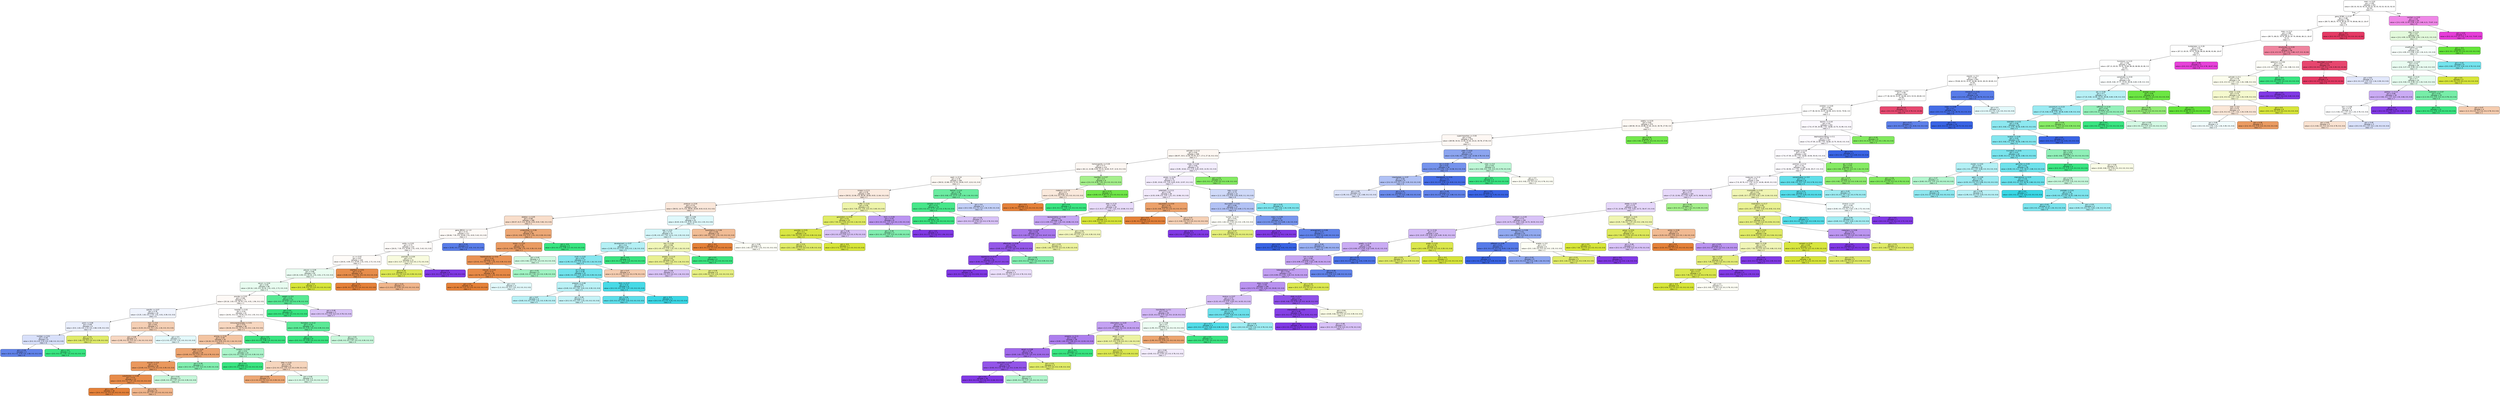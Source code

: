 digraph Tree {
node [shape=box, style="filled, rounded", color="black", fontname=helvetica] ;
edge [fontname=helvetica] ;
0 [label="mem <= 0.02\ngini = 0.89\nsamples = 831\nvalue = [92.33, 92.33, 92.33, 92.33, 92.33, 92.33, 92.33, 92.33\n92.33]\nclass = 4", fillcolor="#ffffff"] ;
1 [label="gene_SF3B1 <= 0.37\ngini = 0.88\nsamples = 781\nvalue = [89.73, 88.25, 79.74, 85.35, 87.79, 89.66, 86.13, 18.47\n92.33]\nclass = 9", fillcolor="#fffefe"] ;
0 -> 1 [labeldistance=2.5, labelangle=45, headlabel="True"] ;
2 [label="mass <= 0.11\ngini = 0.88\nsamples = 777\nvalue = [89.73, 88.25, 79.74, 85.35, 87.79, 89.66, 86.13, 18.47\n51.3]\nclass = 1", fillcolor="#ffffff"] ;
1 -> 2 ;
3 [label="multiphoton <= 0.26\ngini = 0.87\nsamples = 739\nvalue = [87.13, 83.35, 79.74, 79.99, 86.28, 86.98, 81.86, 18.47\n10.26]\nclass = 1", fillcolor="#ffffff"] ;
2 -> 3 ;
4 [label="functional <= 0.23\ngini = 0.86\nsamples = 736\nvalue = [87.13, 83.35, 79.74, 79.99, 86.28, 86.98, 81.08, 0.0\n10.26]\nclass = 1", fillcolor="#ffffff"] ;
3 -> 4 ;
5 [label="classify <= 0.3\ngini = 0.86\nsamples = 653\nvalue = [78.68, 82.53, 41.97, 64.96, 46.92, 80.29, 80.69, 0.0\n10.26]\nclass = 2", fillcolor="#fffffe"] ;
4 -> 5 ;
6 [label="mitelman <= 0.0\ngini = 0.85\nsamples = 629\nvalue = [77.38, 82.53, 41.97, 64.96, 43.9, 53.53, 80.69, 0.0\n10.26]\nclass = 2", fillcolor="#fffffe"] ;
5 -> 6 ;
7 [label="inhibitor <= 0.05\ngini = 0.85\nsamples = 626\nvalue = [77.38, 82.53, 41.97, 64.96, 43.9, 53.53, 79.92, 0.0\n0.0]\nclass = 2", fillcolor="#fffffe"] ;
6 -> 7 ;
8 [label="weekly <= 0.33\ngini = 0.83\nsamples = 373\nvalue = [69.58, 35.14, 20.98, 57.44, 24.22, 30.78, 27.93, 0.0\n0.0]\nclass = 1", fillcolor="#fdf8f3"] ;
7 -> 8 ;
9 [label="superimposition <= 0.04\ngini = 0.82\nsamples = 370\nvalue = [69.58, 34.32, 12.59, 57.44, 24.22, 30.78, 27.93, 0.0\n0.0]\nclass = 1", fillcolor="#fdf7f3"] ;
8 -> 9 ;
10 [label="activate <= 0.12\ngini = 0.81\nsamples = 348\nvalue = [66.97, 33.5, 12.59, 55.29, 22.7, 17.4, 27.16, 0.0, 0.0]\nclass = 1", fillcolor="#fdf7f2"] ;
9 -> 10 ;
11 [label="homozygosity <= 0.26\ngini = 0.77\nsamples = 274\nvalue = [61.12, 22.88, 8.39, 53.15, 16.65, 9.37, 12.8, 0.0, 0.0]\nclass = 1", fillcolor="#fdf7f3"] ;
10 -> 11 ;
12 [label="wash <= 0.14\ngini = 0.76\nsamples = 265\nvalue = [58.52, 22.88, 0.0, 51.53, 16.65, 9.37, 12.8, 0.0, 0.0]\nclass = 1", fillcolor="#fdf8f3"] ;
11 -> 12 ;
13 [label="kinase <= 0.11\ngini = 0.76\nsamples = 239\nvalue = [58.52, 22.06, 0.0, 40.26, 16.65, 8.03, 11.64, 0.0, 0.0]\nclass = 1", fillcolor="#fbebe0"] ;
12 -> 13 ;
14 [label="produce <= 0.04\ngini = 0.74\nsamples = 218\nvalue = [58.52, 14.71, 0.0, 38.65, 16.65, 8.03, 8.15, 0.0, 0.0]\nclass = 1", fillcolor="#fae7da"] ;
13 -> 14 ;
15 [label="deletion <= 0.05\ngini = 0.68\nsamples = 166\nvalue = [50.07, 8.17, 0.0, 30.06, 3.03, 8.03, 5.82, 0.0, 0.0]\nclass = 1", fillcolor="#f8ddca"] ;
14 -> 15 ;
16 [label="gene_BRCA1 <= 1.0\ngini = 0.73\nsamples = 117\nvalue = [26.66, 7.35, 0.0, 24.69, 1.51, 8.03, 5.43, 0.0, 0.0]\nclass = 1", fillcolor="#fefaf7"] ;
15 -> 16 ;
17 [label="entity <= 0.02\ngini = 0.71\nsamples = 113\nvalue = [26.01, 7.35, 0.0, 24.69, 1.51, 4.01, 5.43, 0.0, 0.0]\nclass = 1", fillcolor="#fefbf9"] ;
16 -> 17 ;
18 [label="uv <= 0.07\ngini = 0.67\nsamples = 102\nvalue = [26.01, 4.09, 0.0, 24.69, 1.51, 4.01, 2.72, 0.0, 0.0]\nclass = 1", fillcolor="#fefbf8"] ;
17 -> 18 ;
19 [label="pleural <= 0.08\ngini = 0.68\nsamples = 92\nvalue = [20.16, 4.09, 0.0, 24.16, 1.51, 4.01, 2.72, 0.0, 0.0]\nclass = 4", fillcolor="#e9fcf1"] ;
18 -> 19 ;
20 [label="serum <= 0.04\ngini = 0.65\nsamples = 89\nvalue = [20.16, 1.63, 0.0, 24.16, 1.51, 4.01, 2.72, 0.0, 0.0]\nclass = 4", fillcolor="#e8fcf0"] ;
19 -> 20 ;
21 [label="provide <= 0.03\ngini = 0.66\nsamples = 77\nvalue = [20.16, 1.63, 0.0, 18.79, 1.51, 4.01, 1.94, 0.0, 0.0]\nclass = 1", fillcolor="#fef9f6"] ;
20 -> 21 ;
22 [label="specific <= 0.07\ngini = 0.78\nsamples = 16\nvalue = [3.25, 1.63, 0.0, 2.15, 1.51, 4.01, 0.39, 0.0, 0.0]\nclass = 6", fillcolor="#eff3fd"] ;
21 -> 22 ;
23 [label="point <= 0.08\ngini = 0.69\nsamples = 9\nvalue = [0.0, 1.63, 0.0, 2.15, 0.0, 2.68, 0.39, 0.0, 0.0]\nclass = 6", fillcolor="#e9eefc"] ;
22 -> 23 ;
24 [label="number <= 0.01\ngini = 0.49\nsamples = 6\nvalue = [0.0, 0.0, 0.0, 2.15, 0.0, 2.68, 0.0, 0.0, 0.0]\nclass = 6", fillcolor="#d8e0fa"] ;
23 -> 24 ;
25 [label="gini = 0.28\nsamples = 3\nvalue = [0.0, 0.0, 0.0, 0.54, 0.0, 2.68, 0.0, 0.0, 0.0]\nclass = 6", fillcolor="#6183ea"] ;
24 -> 25 ;
26 [label="gini = -0.0\nsamples = 3\nvalue = [0.0, 0.0, 0.0, 1.61, 0.0, 0.0, 0.0, 0.0, 0.0]\nclass = 4", fillcolor="#39e581"] ;
24 -> 26 ;
27 [label="gini = 0.31\nsamples = 3\nvalue = [0.0, 1.63, 0.0, 0.0, 0.0, 0.0, 0.39, 0.0, 0.0]\nclass = 2", fillcolor="#e0eb68"] ;
23 -> 27 ;
28 [label="hour <= 0.0\ngini = 0.61\nsamples = 7\nvalue = [3.25, 0.0, 0.0, 0.0, 1.51, 1.34, 0.0, 0.0, 0.0]\nclass = 1", fillcolor="#f5cfb4"] ;
22 -> 28 ;
29 [label="gini = 0.48\nsamples = 4\nvalue = [1.95, 0.0, 0.0, 0.0, 0.0, 1.34, 0.0, 0.0, 0.0]\nclass = 1", fillcolor="#f7d7c1"] ;
28 -> 29 ;
30 [label="gini = 0.5\nsamples = 3\nvalue = [1.3, 0.0, 0.0, 0.0, 1.51, 0.0, 0.0, 0.0, 0.0]\nclass = 5", fillcolor="#e3f9fb"] ;
28 -> 30 ;
31 [label="hospital <= 0.02\ngini = 0.54\nsamples = 61\nvalue = [16.91, 0.0, 0.0, 16.64, 0.0, 0.0, 1.55, 0.0, 0.0]\nclass = 1", fillcolor="#fffdfc"] ;
21 -> 31 ;
32 [label="immunoprecipitate <= 0.01\ngini = 0.52\nsamples = 48\nvalue = [16.26, 0.0, 0.0, 10.74, 0.0, 0.0, 1.16, 0.0, 0.0]\nclass = 1", fillcolor="#f7d7c0"] ;
31 -> 32 ;
33 [label="among <= 0.03\ngini = 0.49\nsamples = 43\nvalue = [16.26, 0.0, 0.0, 8.05, 0.0, 0.0, 1.16, 0.0, 0.0]\nclass = 1", fillcolor="#f3c4a2"] ;
32 -> 33 ;
34 [label="pellet <= 0.05\ngini = 0.37\nsamples = 29\nvalue = [13.65, 0.0, 0.0, 3.22, 0.0, 0.0, 0.78, 0.0, 0.0]\nclass = 1", fillcolor="#eca470"] ;
33 -> 34 ;
35 [label="muscle <= 0.0\ngini = 0.27\nsamples = 26\nvalue = [13.65, 0.0, 0.0, 2.15, 0.0, 0.0, 0.39, 0.0, 0.0]\nclass = 1", fillcolor="#ea985d"] ;
34 -> 35 ;
36 [label="substitution <= 0.08\ngini = 0.14\nsamples = 22\nvalue = [13.0, 0.0, 0.0, 1.07, 0.0, 0.0, 0.0, 0.0, 0.0]\nclass = 1", fillcolor="#e78b49"] ;
35 -> 36 ;
37 [label="gini = -0.0\nsamples = 16\nvalue = [10.4, 0.0, 0.0, 0.0, 0.0, 0.0, 0.0, 0.0, 0.0]\nclass = 1", fillcolor="#e58139"] ;
36 -> 37 ;
38 [label="gini = 0.41\nsamples = 6\nvalue = [2.6, 0.0, 0.0, 1.07, 0.0, 0.0, 0.0, 0.0, 0.0]\nclass = 1", fillcolor="#f0b58b"] ;
36 -> 38 ;
39 [label="gini = 0.61\nsamples = 4\nvalue = [0.65, 0.0, 0.0, 1.07, 0.0, 0.0, 0.39, 0.0, 0.0]\nclass = 4", fillcolor="#c6f7da"] ;
35 -> 39 ;
40 [label="gini = 0.39\nsamples = 3\nvalue = [0.0, 0.0, 0.0, 1.07, 0.0, 0.0, 0.39, 0.0, 0.0]\nclass = 4", fillcolor="#81eeaf"] ;
34 -> 40 ;
41 [label="contains <= 0.04\ngini = 0.51\nsamples = 14\nvalue = [2.6, 0.0, 0.0, 4.83, 0.0, 0.0, 0.39, 0.0, 0.0]\nclass = 4", fillcolor="#aaf4c9"] ;
33 -> 41 ;
42 [label="gini = 0.0\nsamples = 6\nvalue = [0.0, 0.0, 0.0, 3.22, 0.0, 0.0, 0.0, 0.0, 0.0]\nclass = 4", fillcolor="#39e581"] ;
41 -> 42 ;
43 [label="little <= 0.02\ngini = 0.55\nsamples = 8\nvalue = [2.6, 0.0, 0.0, 1.61, 0.0, 0.0, 0.39, 0.0, 0.0]\nclass = 1", fillcolor="#f6d5bd"] ;
41 -> 43 ;
44 [label="gini = 0.35\nsamples = 3\nvalue = [1.3, 0.0, 0.0, 0.0, 0.0, 0.0, 0.39, 0.0, 0.0]\nclass = 1", fillcolor="#eda774"] ;
43 -> 44 ;
45 [label="gini = 0.49\nsamples = 5\nvalue = [1.3, 0.0, 0.0, 1.61, 0.0, 0.0, 0.0, 0.0, 0.0]\nclass = 4", fillcolor="#d9fae7"] ;
43 -> 45 ;
46 [label="gini = -0.0\nsamples = 5\nvalue = [0.0, 0.0, 0.0, 2.68, 0.0, 0.0, 0.0, 0.0, 0.0]\nclass = 4", fillcolor="#39e581"] ;
32 -> 46 ;
47 [label="formation <= 0.12\ngini = 0.26\nsamples = 13\nvalue = [0.65, 0.0, 0.0, 5.91, 0.0, 0.0, 0.39, 0.0, 0.0]\nclass = 4", fillcolor="#5ae996"] ;
31 -> 47 ;
48 [label="gini = 0.0\nsamples = 9\nvalue = [0.0, 0.0, 0.0, 4.83, 0.0, 0.0, 0.0, 0.0, 0.0]\nclass = 4", fillcolor="#39e581"] ;
47 -> 48 ;
49 [label="gini = 0.61\nsamples = 4\nvalue = [0.65, 0.0, 0.0, 1.07, 0.0, 0.0, 0.39, 0.0, 0.0]\nclass = 4", fillcolor="#c6f7da"] ;
47 -> 49 ;
50 [label="weight <= 0.0\ngini = 0.22\nsamples = 12\nvalue = [0.0, 0.0, 0.0, 5.37, 0.0, 0.0, 0.78, 0.0, 0.0]\nclass = 4", fillcolor="#56e993"] ;
20 -> 50 ;
51 [label="gini = 0.0\nsamples = 9\nvalue = [0.0, 0.0, 0.0, 4.83, 0.0, 0.0, 0.0, 0.0, 0.0]\nclass = 4", fillcolor="#39e581"] ;
50 -> 51 ;
52 [label="gini = 0.48\nsamples = 3\nvalue = [0.0, 0.0, 0.0, 0.54, 0.0, 0.0, 0.78, 0.0, 0.0]\nclass = 7", fillcolor="#d8c2f7"] ;
50 -> 52 ;
53 [label="gini = 0.0\nsamples = 3\nvalue = [0.0, 2.45, 0.0, 0.0, 0.0, 0.0, 0.0, 0.0, 0.0]\nclass = 2", fillcolor="#d7e539"] ;
19 -> 53 ;
54 [label="interface <= 0.01\ngini = 0.15\nsamples = 10\nvalue = [5.85, 0.0, 0.0, 0.54, 0.0, 0.0, 0.0, 0.0, 0.0]\nclass = 1", fillcolor="#e78d4b"] ;
18 -> 54 ;
55 [label="gini = 0.0\nsamples = 7\nvalue = [4.55, 0.0, 0.0, 0.0, 0.0, 0.0, 0.0, 0.0, 0.0]\nclass = 1", fillcolor="#e58139"] ;
54 -> 55 ;
56 [label="gini = 0.41\nsamples = 3\nvalue = [1.3, 0.0, 0.0, 0.54, 0.0, 0.0, 0.0, 0.0, 0.0]\nclass = 1", fillcolor="#f0b58b"] ;
54 -> 56 ;
57 [label="promote <= 0.04\ngini = 0.5\nsamples = 11\nvalue = [0.0, 3.27, 0.0, 0.0, 0.0, 0.0, 2.72, 0.0, 0.0]\nclass = 2", fillcolor="#f8fbde"] ;
17 -> 57 ;
58 [label="gini = 0.19\nsamples = 5\nvalue = [0.0, 3.27, 0.0, 0.0, 0.0, 0.0, 0.39, 0.0, 0.0]\nclass = 2", fillcolor="#dce851"] ;
57 -> 58 ;
59 [label="gini = 0.0\nsamples = 6\nvalue = [0.0, 0.0, 0.0, 0.0, 0.0, 0.0, 2.33, 0.0, 0.0]\nclass = 7", fillcolor="#8139e5"] ;
57 -> 59 ;
60 [label="gini = 0.24\nsamples = 4\nvalue = [0.65, 0.0, 0.0, 0.0, 0.0, 4.01, 0.0, 0.0, 0.0]\nclass = 6", fillcolor="#597de9"] ;
16 -> 60 ;
61 [label="unidentified <= 0.06\ngini = 0.42\nsamples = 49\nvalue = [23.41, 0.82, 0.0, 5.37, 1.51, 0.0, 0.39, 0.0, 0.0]\nclass = 1", fillcolor="#eda876"] ;
15 -> 61 ;
62 [label="brown <= 0.03\ngini = 0.33\nsamples = 44\nvalue = [23.41, 0.82, 0.0, 2.68, 1.51, 0.0, 0.39, 0.0, 0.0]\nclass = 1", fillcolor="#ea9b62"] ;
61 -> 62 ;
63 [label="hepatocellular <= 0.01\ngini = 0.24\nsamples = 41\nvalue = [23.41, 0.0, 0.0, 1.61, 1.51, 0.0, 0.39, 0.0, 0.0]\nclass = 1", fillcolor="#e99254"] ;
62 -> 63 ;
64 [label="induces <= 0.22\ngini = 0.12\nsamples = 36\nvalue = [22.76, 0.0, 0.0, 0.0, 1.51, 0.0, 0.0, 0.0, 0.0]\nclass = 1", fillcolor="#e78946"] ;
63 -> 64 ;
65 [label="gini = 0.0\nsamples = 33\nvalue = [21.46, 0.0, 0.0, 0.0, 0.0, 0.0, 0.0, 0.0, 0.0]\nclass = 1", fillcolor="#e58139"] ;
64 -> 65 ;
66 [label="gini = 0.5\nsamples = 3\nvalue = [1.3, 0.0, 0.0, 0.0, 1.51, 0.0, 0.0, 0.0, 0.0]\nclass = 5", fillcolor="#e3f9fb"] ;
64 -> 66 ;
67 [label="gini = 0.55\nsamples = 5\nvalue = [0.65, 0.0, 0.0, 1.61, 0.0, 0.0, 0.39, 0.0, 0.0]\nclass = 4", fillcolor="#a0f3c2"] ;
63 -> 67 ;
68 [label="gini = 0.49\nsamples = 3\nvalue = [0.0, 0.82, 0.0, 1.07, 0.0, 0.0, 0.0, 0.0, 0.0]\nclass = 4", fillcolor="#d0f9e1"] ;
62 -> 68 ;
69 [label="gini = -0.0\nsamples = 5\nvalue = [0.0, 0.0, 0.0, 2.68, 0.0, 0.0, 0.0, 0.0, 0.0]\nclass = 4", fillcolor="#39e581"] ;
61 -> 69 ;
70 [label="yield <= 0.06\ngini = 0.76\nsamples = 52\nvalue = [8.45, 6.54, 0.0, 8.59, 13.62, 0.0, 2.33, 0.0, 0.0]\nclass = 5", fillcolor="#dff8fb"] ;
14 -> 70 ;
71 [label="real <= 0.01\ngini = 0.72\nsamples = 37\nvalue = [1.95, 4.9, 0.0, 7.52, 12.11, 0.0, 2.33, 0.0, 0.0]\nclass = 5", fillcolor="#d4f6f9"] ;
70 -> 71 ;
72 [label="development <= 0.07\ngini = 0.6\nsamples = 23\nvalue = [1.95, 0.0, 0.0, 5.37, 10.6, 0.0, 1.16, 0.0, 0.0]\nclass = 5", fillcolor="#b4f0f5"] ;
71 -> 72 ;
73 [label="multi <= 0.02\ngini = 0.51\nsamples = 17\nvalue = [1.95, 0.0, 0.0, 2.15, 10.6, 0.0, 1.16, 0.0, 0.0]\nclass = 5", fillcolor="#85e6ef"] ;
72 -> 73 ;
74 [label="sd <= 0.04\ngini = 0.38\nsamples = 13\nvalue = [0.65, 0.0, 0.0, 2.15, 10.6, 0.0, 0.39, 0.0, 0.0]\nclass = 5", fillcolor="#6fe2ec"] ;
73 -> 74 ;
75 [label="propose <= 0.08\ngini = 0.62\nsamples = 7\nvalue = [0.65, 0.0, 0.0, 1.61, 3.03, 0.0, 0.39, 0.0, 0.0]\nclass = 5", fillcolor="#baf1f6"] ;
74 -> 75 ;
76 [label="gini = 0.67\nsamples = 4\nvalue = [0.65, 0.0, 0.0, 0.54, 1.51, 0.0, 0.39, 0.0, 0.0]\nclass = 5", fillcolor="#b9f1f6"] ;
75 -> 76 ;
77 [label="gini = 0.49\nsamples = 3\nvalue = [0.0, 0.0, 0.0, 1.07, 1.51, 0.0, 0.0, 0.0, 0.0]\nclass = 5", fillcolor="#c5f3f7"] ;
75 -> 77 ;
78 [label="form <= 0.17\ngini = 0.12\nsamples = 6\nvalue = [0.0, 0.0, 0.0, 0.54, 7.57, 0.0, 0.0, 0.0, 0.0]\nclass = 5", fillcolor="#47dae7"] ;
74 -> 78 ;
79 [label="gini = 0.26\nsamples = 3\nvalue = [0.0, 0.0, 0.0, 0.54, 3.03, 0.0, 0.0, 0.0, 0.0]\nclass = 5", fillcolor="#5cdeea"] ;
78 -> 79 ;
80 [label="gini = -0.0\nsamples = 3\nvalue = [0.0, 0.0, 0.0, 0.0, 4.54, 0.0, 0.0, 0.0, 0.0]\nclass = 5", fillcolor="#39d7e5"] ;
78 -> 80 ;
81 [label="gini = 0.47\nsamples = 4\nvalue = [1.3, 0.0, 0.0, 0.0, 0.0, 0.0, 0.78, 0.0, 0.0]\nclass = 1", fillcolor="#f5ccaf"] ;
73 -> 81 ;
82 [label="gini = -0.0\nsamples = 6\nvalue = [0.0, 0.0, 0.0, 3.22, 0.0, 0.0, 0.0, 0.0, 0.0]\nclass = 4", fillcolor="#39e581"] ;
72 -> 82 ;
83 [label="loss <= 0.06\ngini = 0.66\nsamples = 14\nvalue = [0.0, 4.9, 0.0, 2.15, 1.51, 0.0, 1.16, 0.0, 0.0]\nclass = 2", fillcolor="#f0f6b7"] ;
71 -> 83 ;
84 [label="employ <= 0.15\ngini = 0.52\nsamples = 10\nvalue = [0.0, 4.9, 0.0, 0.0, 1.51, 0.0, 1.16, 0.0, 0.0]\nclass = 2", fillcolor="#e9f090"] ;
83 -> 84 ;
85 [label="gini = 0.48\nsamples = 4\nvalue = [0.0, 0.82, 0.0, 0.0, 0.0, 0.0, 1.16, 0.0, 0.0]\nclass = 7", fillcolor="#d9c4f7"] ;
84 -> 85 ;
86 [label="gini = 0.39\nsamples = 6\nvalue = [0.0, 4.09, 0.0, 0.0, 1.51, 0.0, 0.0, 0.0, 0.0]\nclass = 2", fillcolor="#e6ef82"] ;
84 -> 86 ;
87 [label="gini = 0.0\nsamples = 4\nvalue = [0.0, 0.0, 0.0, 2.15, 0.0, 0.0, 0.0, 0.0, 0.0]\nclass = 4", fillcolor="#39e581"] ;
83 -> 87 ;
88 [label="quantitative <= 0.06\ngini = 0.58\nsamples = 15\nvalue = [6.5, 1.63, 0.0, 1.07, 1.51, 0.0, 0.0, 0.0, 0.0]\nclass = 1", fillcolor="#f1bc95"] ;
70 -> 88 ;
89 [label="gini = -0.0\nsamples = 10\nvalue = [6.5, 0.0, 0.0, 0.0, 0.0, 0.0, 0.0, 0.0, 0.0]\nclass = 1", fillcolor="#e58139"] ;
88 -> 89 ;
90 [label="gini = 0.66\nsamples = 5\nvalue = [0.0, 1.63, 0.0, 1.07, 1.51, 0.0, 0.0, 0.0, 0.0]\nclass = 2", fillcolor="#fdfef6"] ;
88 -> 90 ;
91 [label="buffer <= 0.01\ngini = 0.56\nsamples = 21\nvalue = [0.0, 7.35, 0.0, 1.61, 0.0, 0.0, 3.49, 0.0, 0.0]\nclass = 2", fillcolor="#eef4aa"] ;
13 -> 91 ;
92 [label="generation <= 0.02\ngini = 0.32\nsamples = 13\nvalue = [0.0, 7.35, 0.0, 0.54, 0.0, 0.0, 1.16, 0.0, 0.0]\nclass = 2", fillcolor="#e0eb64"] ;
91 -> 92 ;
93 [label="possible <= 0.01\ngini = 0.1\nsamples = 10\nvalue = [0.0, 7.35, 0.0, 0.0, 0.0, 0.0, 0.39, 0.0, 0.0]\nclass = 2", fillcolor="#d9e643"] ;
92 -> 93 ;
94 [label="gini = 0.31\nsamples = 3\nvalue = [0.0, 1.63, 0.0, 0.0, 0.0, 0.0, 0.39, 0.0, 0.0]\nclass = 2", fillcolor="#e0eb68"] ;
93 -> 94 ;
95 [label="gini = -0.0\nsamples = 7\nvalue = [0.0, 5.72, 0.0, 0.0, 0.0, 0.0, 0.0, 0.0, 0.0]\nclass = 2", fillcolor="#d7e539"] ;
93 -> 95 ;
96 [label="gini = 0.48\nsamples = 3\nvalue = [0.0, 0.0, 0.0, 0.54, 0.0, 0.0, 0.78, 0.0, 0.0]\nclass = 7", fillcolor="#d8c2f7"] ;
92 -> 96 ;
97 [label="form <= 0.05\ngini = 0.43\nsamples = 8\nvalue = [0.0, 0.0, 0.0, 1.07, 0.0, 0.0, 2.33, 0.0, 0.0]\nclass = 7", fillcolor="#bb94f1"] ;
91 -> 97 ;
98 [label="gini = 0.39\nsamples = 3\nvalue = [0.0, 0.0, 0.0, 1.07, 0.0, 0.0, 0.39, 0.0, 0.0]\nclass = 4", fillcolor="#81eeaf"] ;
97 -> 98 ;
99 [label="gini = -0.0\nsamples = 5\nvalue = [0.0, 0.0, 0.0, 0.0, 0.0, 0.0, 1.94, 0.0, 0.0]\nclass = 7", fillcolor="#8139e5"] ;
97 -> 99 ;
100 [label="fashion <= 0.0\ngini = 0.39\nsamples = 26\nvalue = [0.0, 0.82, 0.0, 11.27, 0.0, 1.34, 1.16, 0.0, 0.0]\nclass = 4", fillcolor="#6beca1"] ;
12 -> 100 ;
101 [label="complex <= 0.1\ngini = 0.12\nsamples = 23\nvalue = [0.0, 0.0, 0.0, 11.27, 0.0, 0.0, 0.78, 0.0, 0.0]\nclass = 4", fillcolor="#47e78a"] ;
100 -> 101 ;
102 [label="gini = 0.0\nsamples = 20\nvalue = [0.0, 0.0, 0.0, 10.74, 0.0, 0.0, 0.0, 0.0, 0.0]\nclass = 4", fillcolor="#39e581"] ;
101 -> 102 ;
103 [label="gini = 0.48\nsamples = 3\nvalue = [0.0, 0.0, 0.0, 0.54, 0.0, 0.0, 0.78, 0.0, 0.0]\nclass = 7", fillcolor="#d8c2f7"] ;
101 -> 103 ;
104 [label="gini = 0.6\nsamples = 3\nvalue = [0.0, 0.82, 0.0, 0.0, 0.0, 1.34, 0.39, 0.0, 0.0]\nclass = 6", fillcolor="#c3d0f7"] ;
100 -> 104 ;
105 [label="manifest <= 0.07\ngini = 0.5\nsamples = 9\nvalue = [2.6, 0.0, 8.39, 1.61, 0.0, 0.0, 0.0, 0.0, 0.0]\nclass = 3", fillcolor="#a5f08c"] ;
11 -> 105 ;
106 [label="maternal <= 0.19\ngini = 0.5\nsamples = 6\nvalue = [1.95, 0.0, 0.0, 1.61, 0.0, 0.0, 0.0, 0.0, 0.0]\nclass = 1", fillcolor="#fae9dc"] ;
105 -> 106 ;
107 [label="gini = 0.0\nsamples = 3\nvalue = [1.95, 0.0, 0.0, 0.0, 0.0, 0.0, 0.0, 0.0, 0.0]\nclass = 1", fillcolor="#e58139"] ;
106 -> 107 ;
108 [label="gini = 0.0\nsamples = 3\nvalue = [0.0, 0.0, 0.0, 1.61, 0.0, 0.0, 0.0, 0.0, 0.0]\nclass = 4", fillcolor="#39e581"] ;
106 -> 108 ;
109 [label="gini = 0.13\nsamples = 3\nvalue = [0.65, 0.0, 8.39, 0.0, 0.0, 0.0, 0.0, 0.0, 0.0]\nclass = 3", fillcolor="#70e748"] ;
105 -> 109 ;
110 [label="nicely <= 0.46\ngini = 0.82\nsamples = 74\nvalue = [5.85, 10.62, 4.2, 2.15, 6.05, 8.03, 14.35, 0.0, 0.0]\nclass = 7", fillcolor="#f3edfd"] ;
10 -> 110 ;
111 [label="empty <= 0.04\ngini = 0.79\nsamples = 71\nvalue = [5.85, 10.62, 0.0, 1.61, 6.05, 8.03, 13.97, 0.0, 0.0]\nclass = 7", fillcolor="#f3ecfd"] ;
110 -> 111 ;
112 [label="potentially <= 0.11\ngini = 0.69\nsamples = 49\nvalue = [4.55, 8.99, 0.0, 1.07, 1.51, 0.0, 10.86, 0.0, 0.0]\nclass = 7", fillcolor="#f2eafc"] ;
111 -> 112 ;
113 [label="data <= 0.23\ngini = 0.64\nsamples = 43\nvalue = [1.3, 8.17, 0.0, 1.07, 1.51, 0.0, 10.86, 0.0, 0.0]\nclass = 7", fillcolor="#e8dbfa"] ;
112 -> 113 ;
114 [label="representation <= 0.09\ngini = 0.61\nsamples = 38\nvalue = [1.3, 4.09, 0.0, 1.07, 1.51, 0.0, 10.86, 0.0, 0.0]\nclass = 7", fillcolor="#c5a4f3"] ;
113 -> 114 ;
115 [label="miss <= 0.05\ngini = 0.45\nsamples = 33\nvalue = [1.3, 1.63, 0.0, 1.07, 0.0, 0.0, 10.47, 0.0, 0.0]\nclass = 7", fillcolor="#a877ed"] ;
114 -> 115 ;
116 [label="effectively <= 0.06\ngini = 0.26\nsamples = 29\nvalue = [0.65, 0.0, 0.0, 1.07, 0.0, 0.0, 10.09, 0.0, 0.0]\nclass = 7", fillcolor="#9559e9"] ;
115 -> 116 ;
117 [label="aggressive <= 0.11\ngini = 0.12\nsamples = 26\nvalue = [0.65, 0.0, 0.0, 0.0, 0.0, 0.0, 9.7, 0.0, 0.0]\nclass = 7", fillcolor="#8946e7"] ;
116 -> 117 ;
118 [label="gini = 0.0\nsamples = 23\nvalue = [0.0, 0.0, 0.0, 0.0, 0.0, 0.0, 8.92, 0.0, 0.0]\nclass = 7", fillcolor="#8139e5"] ;
117 -> 118 ;
119 [label="gini = 0.5\nsamples = 3\nvalue = [0.65, 0.0, 0.0, 0.0, 0.0, 0.0, 0.78, 0.0, 0.0]\nclass = 7", fillcolor="#ebdffb"] ;
117 -> 119 ;
120 [label="gini = 0.39\nsamples = 3\nvalue = [0.0, 0.0, 0.0, 1.07, 0.0, 0.0, 0.39, 0.0, 0.0]\nclass = 4", fillcolor="#81eeaf"] ;
116 -> 120 ;
121 [label="gini = 0.55\nsamples = 4\nvalue = [0.65, 1.63, 0.0, 0.0, 0.0, 0.0, 0.39, 0.0, 0.0]\nclass = 2", fillcolor="#ecf29f"] ;
115 -> 121 ;
122 [label="gini = 0.55\nsamples = 5\nvalue = [0.0, 2.45, 0.0, 0.0, 1.51, 0.0, 0.39, 0.0, 0.0]\nclass = 2", fillcolor="#f2f6be"] ;
114 -> 122 ;
123 [label="gini = 0.0\nsamples = 5\nvalue = [0.0, 4.09, 0.0, 0.0, 0.0, 0.0, 0.0, 0.0, 0.0]\nclass = 2", fillcolor="#d7e539"] ;
113 -> 123 ;
124 [label="sequesters <= 0.54\ngini = 0.32\nsamples = 6\nvalue = [3.25, 0.82, 0.0, 0.0, 0.0, 0.0, 0.0, 0.0, 0.0]\nclass = 1", fillcolor="#eca16b"] ;
112 -> 124 ;
125 [label="gini = 0.0\nsamples = 3\nvalue = [1.95, 0.0, 0.0, 0.0, 0.0, 0.0, 0.0, 0.0, 0.0]\nclass = 1", fillcolor="#e58139"] ;
124 -> 125 ;
126 [label="gini = 0.47\nsamples = 3\nvalue = [1.3, 0.82, 0.0, 0.0, 0.0, 0.0, 0.0, 0.0, 0.0]\nclass = 1", fillcolor="#f5d0b5"] ;
124 -> 126 ;
127 [label="help <= 0.0\ngini = 0.73\nsamples = 22\nvalue = [1.3, 1.63, 0.0, 0.54, 4.54, 8.03, 3.1, 0.0, 0.0]\nclass = 6", fillcolor="#d0daf9"] ;
111 -> 127 ;
128 [label="equivalent <= 0.01\ngini = 0.66\nsamples = 17\nvalue = [1.3, 1.63, 0.0, 0.54, 0.0, 6.69, 2.72, 0.0, 0.0]\nclass = 6", fillcolor="#b2c2f5"] ;
127 -> 128 ;
129 [label="human <= 0.11\ngini = 0.61\nsamples = 7\nvalue = [0.0, 1.63, 0.0, 0.54, 0.0, 0.0, 1.55, 0.0, 0.0]\nclass = 2", fillcolor="#fdfef7"] ;
128 -> 129 ;
130 [label="gini = -0.0\nsamples = 4\nvalue = [0.0, 0.0, 0.0, 0.0, 0.0, 0.0, 1.55, 0.0, 0.0]\nclass = 7", fillcolor="#8139e5"] ;
129 -> 130 ;
131 [label="gini = 0.37\nsamples = 3\nvalue = [0.0, 1.63, 0.0, 0.54, 0.0, 0.0, 0.0, 0.0, 0.0]\nclass = 2", fillcolor="#e4ee7a"] ;
129 -> 131 ;
132 [label="many <= 0.05\ngini = 0.43\nsamples = 10\nvalue = [1.3, 0.0, 0.0, 0.0, 0.0, 6.69, 1.16, 0.0, 0.0]\nclass = 6", fillcolor="#7795ed"] ;
128 -> 132 ;
133 [label="gini = 0.0\nsamples = 3\nvalue = [0.0, 0.0, 0.0, 0.0, 0.0, 0.0, 1.16, 0.0, 0.0]\nclass = 7", fillcolor="#8139e5"] ;
132 -> 133 ;
134 [label="arrangement <= 0.06\ngini = 0.27\nsamples = 7\nvalue = [1.3, 0.0, 0.0, 0.0, 0.0, 6.69, 0.0, 0.0, 0.0]\nclass = 6", fillcolor="#5f82ea"] ;
132 -> 134 ;
135 [label="gini = 0.0\nsamples = 3\nvalue = [0.0, 0.0, 0.0, 0.0, 0.0, 4.01, 0.0, 0.0, 0.0]\nclass = 6", fillcolor="#3964e5"] ;
134 -> 135 ;
136 [label="gini = 0.44\nsamples = 4\nvalue = [1.3, 0.0, 0.0, 0.0, 0.0, 2.68, 0.0, 0.0, 0.0]\nclass = 6", fillcolor="#99aff2"] ;
134 -> 136 ;
137 [label="gini = 0.43\nsamples = 5\nvalue = [0.0, 0.0, 0.0, 0.0, 4.54, 1.34, 0.39, 0.0, 0.0]\nclass = 5", fillcolor="#7ee5ee"] ;
127 -> 137 ;
138 [label="gini = 0.31\nsamples = 3\nvalue = [0.0, 0.0, 4.2, 0.54, 0.0, 0.0, 0.39, 0.0, 0.0]\nclass = 3", fillcolor="#83ea61"] ;
110 -> 138 ;
139 [label="yield <= 0.03\ngini = 0.57\nsamples = 22\nvalue = [2.6, 0.82, 0.0, 2.15, 1.51, 13.38, 0.78, 0.0, 0.0]\nclass = 6", fillcolor="#8ca5f0"] ;
9 -> 139 ;
140 [label="list <= 0.02\ngini = 0.42\nsamples = 16\nvalue = [2.6, 0.0, 0.0, 0.54, 1.51, 13.38, 0.0, 0.0, 0.0]\nclass = 6", fillcolor="#7593ed"] ;
139 -> 140 ;
141 [label="interdigitate <= 0.97\ngini = 0.58\nsamples = 9\nvalue = [2.6, 0.0, 0.0, 0.0, 1.51, 5.35, 0.0, 0.0, 0.0]\nclass = 6", fillcolor="#b0c1f5"] ;
140 -> 141 ;
142 [label="gini = 0.65\nsamples = 6\nvalue = [1.95, 0.0, 0.0, 0.0, 1.51, 2.68, 0.0, 0.0, 0.0]\nclass = 6", fillcolor="#dde4fa"] ;
141 -> 142 ;
143 [label="gini = 0.31\nsamples = 3\nvalue = [0.65, 0.0, 0.0, 0.0, 0.0, 2.68, 0.0, 0.0, 0.0]\nclass = 6", fillcolor="#698aeb"] ;
141 -> 143 ;
144 [label="therapeutic <= 0.01\ngini = 0.12\nsamples = 7\nvalue = [0.0, 0.0, 0.0, 0.54, 0.0, 8.03, 0.0, 0.0, 0.0]\nclass = 6", fillcolor="#466ee7"] ;
140 -> 144 ;
145 [label="gini = 0.28\nsamples = 3\nvalue = [0.0, 0.0, 0.0, 0.54, 0.0, 2.68, 0.0, 0.0, 0.0]\nclass = 6", fillcolor="#6183ea"] ;
144 -> 145 ;
146 [label="gini = -0.0\nsamples = 4\nvalue = [0.0, 0.0, 0.0, 0.0, 0.0, 5.35, 0.0, 0.0, 0.0]\nclass = 6", fillcolor="#3964e5"] ;
144 -> 146 ;
147 [label="color <= 0.0\ngini = 0.62\nsamples = 6\nvalue = [0.0, 0.82, 0.0, 1.61, 0.0, 0.0, 0.78, 0.0, 0.0]\nclass = 4", fillcolor="#bdf6d5"] ;
139 -> 147 ;
148 [label="gini = 0.0\nsamples = 3\nvalue = [0.0, 0.0, 0.0, 1.61, 0.0, 0.0, 0.0, 0.0, 0.0]\nclass = 4", fillcolor="#39e581"] ;
147 -> 148 ;
149 [label="gini = 0.5\nsamples = 3\nvalue = [0.0, 0.82, 0.0, 0.0, 0.0, 0.0, 0.78, 0.0, 0.0]\nclass = 2", fillcolor="#fdfef5"] ;
147 -> 149 ;
150 [label="gini = 0.16\nsamples = 3\nvalue = [0.0, 0.82, 8.39, 0.0, 0.0, 0.0, 0.0, 0.0, 0.0]\nclass = 3", fillcolor="#73e84c"] ;
8 -> 150 ;
151 [label="taconic <= 0.43\ngini = 0.8\nsamples = 253\nvalue = [7.8, 47.39, 20.98, 7.52, 19.68, 22.75, 51.99, 0.0, 0.0]\nclass = 7", fillcolor="#fbf8fe"] ;
7 -> 151 ;
152 [label="dephosphorylating <= 0.1\ngini = 0.79\nsamples = 247\nvalue = [7.8, 47.39, 12.59, 7.52, 19.68, 22.75, 50.43, 0.0, 0.0]\nclass = 7", fillcolor="#fcfafe"] ;
151 -> 152 ;
153 [label="enlarge <= 0.18\ngini = 0.78\nsamples = 242\nvalue = [7.8, 47.39, 12.59, 7.52, 19.68, 16.06, 50.43, 0.0, 0.0]\nclass = 7", fillcolor="#fcfafe"] ;
152 -> 153 ;
154 [label="promise <= 0.14\ngini = 0.76\nsamples = 236\nvalue = [7.8, 46.58, 4.2, 7.52, 19.68, 16.06, 49.27, 0.0, 0.0]\nclass = 7", fillcolor="#fcfafe"] ;
153 -> 154 ;
155 [label="molecular <= 0.12\ngini = 0.75\nsamples = 228\nvalue = [7.8, 45.76, 4.2, 7.52, 12.11, 16.06, 48.49, 0.0, 0.0]\nclass = 7", fillcolor="#fbf9fe"] ;
154 -> 155 ;
156 [label="pfa <= 0.07\ngini = 0.77\nsamples = 163\nvalue = [7.15, 22.06, 4.2, 7.52, 6.05, 14.72, 36.86, 0.0, 0.0]\nclass = 7", fillcolor="#e7d9fa"] ;
155 -> 156 ;
157 [label="delete <= 0.03\ngini = 0.75\nsamples = 160\nvalue = [7.15, 22.06, 0.0, 7.52, 4.54, 14.72, 36.47, 0.0, 0.0]\nclass = 7", fillcolor="#e5d6fa"] ;
156 -> 157 ;
158 [label="feedback <= 0.05\ngini = 0.73\nsamples = 139\nvalue = [3.9, 14.71, 0.0, 6.44, 4.54, 14.72, 34.53, 0.0, 0.0]\nclass = 7", fillcolor="#d8c2f7"] ;
157 -> 158 ;
159 [label="slc <= 0.16\ngini = 0.7\nsamples = 124\nvalue = [3.9, 13.07, 0.0, 6.44, 4.54, 6.69, 31.81, 0.0, 0.0]\nclass = 7", fillcolor="#d3baf6"] ;
158 -> 159 ;
160 [label="greatly <= 0.35\ngini = 0.69\nsamples = 118\nvalue = [3.9, 8.99, 0.0, 6.44, 4.54, 6.69, 31.42, 0.0, 0.0]\nclass = 7", fillcolor="#caabf4"] ;
159 -> 160 ;
161 [label="crm <= 0.01\ngini = 0.66\nsamples = 114\nvalue = [3.9, 8.99, 0.0, 6.44, 4.54, 2.68, 31.04, 0.0, 0.0]\nclass = 7", fillcolor="#c6a5f3"] ;
160 -> 161 ;
162 [label="heterogeneous <= 0.1\ngini = 0.62\nsamples = 111\nvalue = [3.9, 8.99, 0.0, 5.91, 4.54, 0.0, 31.04, 0.0, 0.0]\nclass = 7", fillcolor="#c29ff2"] ;
161 -> 162 ;
163 [label="dose <= 0.01\ngini = 0.59\nsamples = 106\nvalue = [3.9, 5.72, 0.0, 5.91, 4.54, 0.0, 30.65, 0.0, 0.0]\nclass = 7", fillcolor="#b992f1"] ;
162 -> 163 ;
164 [label="receive <= 0.07\ngini = 0.72\nsamples = 61\nvalue = [3.25, 4.9, 0.0, 5.37, 4.54, 0.0, 14.35, 0.0, 0.0]\nclass = 7", fillcolor="#d5bdf6"] ;
163 -> 164 ;
165 [label="transfected <= 0.1\ngini = 0.67\nsamples = 55\nvalue = [3.25, 4.9, 0.0, 5.37, 0.0, 0.0, 13.19, 0.0, 0.0]\nclass = 7", fillcolor="#d1b6f5"] ;
164 -> 165 ;
166 [label="information <= 0.03\ngini = 0.59\nsamples = 48\nvalue = [1.3, 4.9, 0.0, 3.22, 0.0, 0.0, 13.19, 0.0, 0.0]\nclass = 7", fillcolor="#c4a2f3"] ;
165 -> 166 ;
167 [label="properly <= 0.11\ngini = 0.46\nsamples = 39\nvalue = [0.65, 1.63, 0.0, 2.68, 0.0, 0.0, 12.03, 0.0, 0.0]\nclass = 7", fillcolor="#ad7eee"] ;
166 -> 167 ;
168 [label="equal <= 0.08\ngini = 0.37\nsamples = 36\nvalue = [0.65, 1.63, 0.0, 1.07, 0.0, 0.0, 12.03, 0.0, 0.0]\nclass = 7", fillcolor="#a069eb"] ;
167 -> 168 ;
169 [label="reversible <= 0.07\ngini = 0.23\nsamples = 33\nvalue = [0.65, 0.0, 0.0, 1.07, 0.0, 0.0, 11.64, 0.0, 0.0]\nclass = 7", fillcolor="#9355e9"] ;
168 -> 169 ;
170 [label="gini = 0.0\nsamples = 30\nvalue = [0.0, 0.0, 0.0, 0.0, 0.0, 0.0, 11.64, 0.0, 0.0]\nclass = 7", fillcolor="#8139e5"] ;
169 -> 170 ;
171 [label="gini = 0.47\nsamples = 3\nvalue = [0.65, 0.0, 0.0, 1.07, 0.0, 0.0, 0.0, 0.0, 0.0]\nclass = 4", fillcolor="#b1f5cd"] ;
169 -> 171 ;
172 [label="gini = 0.31\nsamples = 3\nvalue = [0.0, 1.63, 0.0, 0.0, 0.0, 0.0, 0.39, 0.0, 0.0]\nclass = 2", fillcolor="#e0eb68"] ;
168 -> 172 ;
173 [label="gini = -0.0\nsamples = 3\nvalue = [0.0, 0.0, 0.0, 1.61, 0.0, 0.0, 0.0, 0.0, 0.0]\nclass = 4", fillcolor="#39e581"] ;
167 -> 173 ;
174 [label="panel <= 0.01\ngini = 0.6\nsamples = 9\nvalue = [0.65, 3.27, 0.0, 0.54, 0.0, 0.0, 1.16, 0.0, 0.0]\nclass = 2", fillcolor="#ecf3a1"] ;
166 -> 174 ;
175 [label="gini = 0.19\nsamples = 5\nvalue = [0.0, 3.27, 0.0, 0.0, 0.0, 0.0, 0.39, 0.0, 0.0]\nclass = 2", fillcolor="#dce851"] ;
174 -> 175 ;
176 [label="gini = 0.66\nsamples = 4\nvalue = [0.65, 0.0, 0.0, 0.54, 0.0, 0.0, 0.78, 0.0, 0.0]\nclass = 7", fillcolor="#f3ecfd"] ;
174 -> 176 ;
177 [label="co <= 0.08\ngini = 0.5\nsamples = 7\nvalue = [1.95, 0.0, 0.0, 2.15, 0.0, 0.0, 0.0, 0.0, 0.0]\nclass = 4", fillcolor="#edfdf3"] ;
165 -> 177 ;
178 [label="gini = 0.34\nsamples = 4\nvalue = [1.95, 0.0, 0.0, 0.54, 0.0, 0.0, 0.0, 0.0, 0.0]\nclass = 1", fillcolor="#eca46f"] ;
177 -> 178 ;
179 [label="gini = 0.0\nsamples = 3\nvalue = [0.0, 0.0, 0.0, 1.61, 0.0, 0.0, 0.0, 0.0, 0.0]\nclass = 4", fillcolor="#39e581"] ;
177 -> 179 ;
180 [label="cobimetinib <= 0.43\ngini = 0.32\nsamples = 6\nvalue = [0.0, 0.0, 0.0, 0.0, 4.54, 0.0, 1.16, 0.0, 0.0]\nclass = 5", fillcolor="#6ce1ec"] ;
164 -> 180 ;
181 [label="gini = 0.2\nsamples = 3\nvalue = [0.0, 0.0, 0.0, 0.0, 3.03, 0.0, 0.39, 0.0, 0.0]\nclass = 5", fillcolor="#52dce8"] ;
180 -> 181 ;
182 [label="gini = 0.45\nsamples = 3\nvalue = [0.0, 0.0, 0.0, 0.0, 1.51, 0.0, 0.78, 0.0, 0.0]\nclass = 5", fillcolor="#9eecf2"] ;
180 -> 182 ;
183 [label="shah <= 0.11\ngini = 0.2\nsamples = 45\nvalue = [0.65, 0.82, 0.0, 0.54, 0.0, 0.0, 16.29, 0.0, 0.0]\nclass = 7", fillcolor="#8f50e8"] ;
163 -> 183 ;
184 [label="interpretation <= 0.03\ngini = 0.06\nsamples = 42\nvalue = [0.0, 0.0, 0.0, 0.54, 0.0, 0.0, 15.91, 0.0, 0.0]\nclass = 7", fillcolor="#8540e6"] ;
183 -> 184 ;
185 [label="gini = 0.0\nsamples = 39\nvalue = [0.0, 0.0, 0.0, 0.0, 0.0, 0.0, 15.13, 0.0, 0.0]\nclass = 7", fillcolor="#8139e5"] ;
184 -> 185 ;
186 [label="gini = 0.48\nsamples = 3\nvalue = [0.0, 0.0, 0.0, 0.54, 0.0, 0.0, 0.78, 0.0, 0.0]\nclass = 7", fillcolor="#d8c2f7"] ;
184 -> 186 ;
187 [label="gini = 0.64\nsamples = 3\nvalue = [0.65, 0.82, 0.0, 0.0, 0.0, 0.0, 0.39, 0.0, 0.0]\nclass = 2", fillcolor="#f9fbe4"] ;
183 -> 187 ;
188 [label="gini = 0.19\nsamples = 5\nvalue = [0.0, 3.27, 0.0, 0.0, 0.0, 0.0, 0.39, 0.0, 0.0]\nclass = 2", fillcolor="#dce851"] ;
162 -> 188 ;
189 [label="gini = 0.28\nsamples = 3\nvalue = [0.0, 0.0, 0.0, 0.54, 0.0, 2.68, 0.0, 0.0, 0.0]\nclass = 6", fillcolor="#6183ea"] ;
161 -> 189 ;
190 [label="gini = 0.16\nsamples = 4\nvalue = [0.0, 0.0, 0.0, 0.0, 0.0, 4.01, 0.39, 0.0, 0.0]\nclass = 6", fillcolor="#4c73e8"] ;
160 -> 190 ;
191 [label="grade <= 0.01\ngini = 0.16\nsamples = 6\nvalue = [0.0, 4.09, 0.0, 0.0, 0.0, 0.0, 0.39, 0.0, 0.0]\nclass = 2", fillcolor="#dbe74c"] ;
159 -> 191 ;
192 [label="gini = 0.31\nsamples = 3\nvalue = [0.0, 1.63, 0.0, 0.0, 0.0, 0.0, 0.39, 0.0, 0.0]\nclass = 2", fillcolor="#e0eb68"] ;
191 -> 192 ;
193 [label="gini = -0.0\nsamples = 3\nvalue = [0.0, 2.45, 0.0, 0.0, 0.0, 0.0, 0.0, 0.0, 0.0]\nclass = 2", fillcolor="#d7e539"] ;
191 -> 193 ;
194 [label="endogenous <= 0.06\ngini = 0.51\nsamples = 15\nvalue = [0.0, 1.63, 0.0, 0.0, 0.0, 8.03, 2.72, 0.0, 0.0]\nclass = 6", fillcolor="#92aaf1"] ;
158 -> 194 ;
195 [label="different <= 0.06\ngini = 0.22\nsamples = 9\nvalue = [0.0, 0.0, 0.0, 0.0, 0.0, 8.03, 1.16, 0.0, 0.0]\nclass = 6", fillcolor="#567ae9"] ;
194 -> 195 ;
196 [label="gini = 0.0\nsamples = 4\nvalue = [0.0, 0.0, 0.0, 0.0, 0.0, 5.35, 0.0, 0.0, 0.0]\nclass = 6", fillcolor="#3964e5"] ;
195 -> 196 ;
197 [label="gini = 0.42\nsamples = 5\nvalue = [0.0, 0.0, 0.0, 0.0, 0.0, 2.68, 1.16, 0.0, 0.0]\nclass = 6", fillcolor="#8fa7f0"] ;
195 -> 197 ;
198 [label="enable <= 0.0\ngini = 0.5\nsamples = 6\nvalue = [0.0, 1.63, 0.0, 0.0, 0.0, 0.0, 1.55, 0.0, 0.0]\nclass = 2", fillcolor="#fdfef5"] ;
194 -> 198 ;
199 [label="gini = 0.31\nsamples = 3\nvalue = [0.0, 1.63, 0.0, 0.0, 0.0, 0.0, 0.39, 0.0, 0.0]\nclass = 2", fillcolor="#e0eb68"] ;
198 -> 199 ;
200 [label="gini = -0.0\nsamples = 3\nvalue = [0.0, 0.0, 0.0, 0.0, 0.0, 0.0, 1.16, 0.0, 0.0]\nclass = 7", fillcolor="#8139e5"] ;
198 -> 200 ;
201 [label="protocol <= 0.01\ngini = 0.62\nsamples = 21\nvalue = [3.25, 7.35, 0.0, 1.07, 0.0, 0.0, 1.94, 0.0, 0.0]\nclass = 2", fillcolor="#eff5b1"] ;
157 -> 201 ;
202 [label="group <= 0.01\ngini = 0.27\nsamples = 12\nvalue = [0.0, 7.35, 0.0, 0.54, 0.0, 0.0, 0.78, 0.0, 0.0]\nclass = 2", fillcolor="#dee95a"] ;
201 -> 202 ;
203 [label="gini = 0.0\nsamples = 9\nvalue = [0.0, 7.35, 0.0, 0.0, 0.0, 0.0, 0.0, 0.0, 0.0]\nclass = 2", fillcolor="#d7e539"] ;
202 -> 203 ;
204 [label="gini = 0.48\nsamples = 3\nvalue = [0.0, 0.0, 0.0, 0.54, 0.0, 0.0, 0.78, 0.0, 0.0]\nclass = 7", fillcolor="#d8c2f7"] ;
202 -> 204 ;
205 [label="entire <= 0.06\ngini = 0.5\nsamples = 9\nvalue = [3.25, 0.0, 0.0, 0.54, 0.0, 0.0, 1.16, 0.0, 0.0]\nclass = 1", fillcolor="#f1ba92"] ;
201 -> 205 ;
206 [label="gini = 0.0\nsamples = 5\nvalue = [3.25, 0.0, 0.0, 0.0, 0.0, 0.0, 0.0, 0.0, 0.0]\nclass = 1", fillcolor="#e58139"] ;
205 -> 206 ;
207 [label="gini = 0.43\nsamples = 4\nvalue = [0.0, 0.0, 0.0, 0.54, 0.0, 0.0, 1.16, 0.0, 0.0]\nclass = 7", fillcolor="#bb94f1"] ;
205 -> 207 ;
208 [label="gini = 0.46\nsamples = 3\nvalue = [0.0, 0.0, 4.2, 0.0, 1.51, 0.0, 0.39, 0.0, 0.0]\nclass = 3", fillcolor="#a4f08b"] ;
156 -> 208 ;
209 [label="incomplete <= 0.02\ngini = 0.61\nsamples = 65\nvalue = [0.65, 23.7, 0.0, 0.0, 6.05, 1.34, 11.64, 0.0, 0.0]\nclass = 2", fillcolor="#f0f5b4"] ;
155 -> 209 ;
210 [label="modulators <= 0.17\ngini = 0.49\nsamples = 54\nvalue = [0.0, 23.7, 0.0, 0.0, 3.03, 0.0, 8.92, 0.0, 0.0]\nclass = 2", fillcolor="#e9f192"] ;
209 -> 210 ;
211 [label="curve <= 0.06\ngini = 0.39\nsamples = 51\nvalue = [0.0, 23.7, 0.0, 0.0, 0.0, 0.0, 8.54, 0.0, 0.0]\nclass = 2", fillcolor="#e5ee80"] ;
210 -> 211 ;
212 [label="long <= 0.03\ngini = 0.3\nsamples = 40\nvalue = [0.0, 22.06, 0.0, 0.0, 0.0, 0.0, 5.04, 0.0, 0.0]\nclass = 2", fillcolor="#e0eb66"] ;
211 -> 212 ;
213 [label="eight <= 0.06\ngini = 0.47\nsamples = 21\nvalue = [0.0, 7.35, 0.0, 0.0, 0.0, 0.0, 4.66, 0.0, 0.0]\nclass = 2", fillcolor="#f0f5b6"] ;
212 -> 213 ;
214 [label="bac <= 0.02\ngini = 0.37\nsamples = 15\nvalue = [0.0, 7.35, 0.0, 0.0, 0.0, 0.0, 2.33, 0.0, 0.0]\nclass = 2", fillcolor="#e4ed78"] ;
213 -> 214 ;
215 [label="exist <= 0.05\ngini = 0.17\nsamples = 11\nvalue = [0.0, 7.35, 0.0, 0.0, 0.0, 0.0, 0.78, 0.0, 0.0]\nclass = 2", fillcolor="#dbe84e"] ;
214 -> 215 ;
216 [label="gini = -0.0\nsamples = 8\nvalue = [0.0, 6.54, 0.0, 0.0, 0.0, 0.0, 0.0, 0.0, 0.0]\nclass = 2", fillcolor="#d7e539"] ;
215 -> 216 ;
217 [label="gini = 0.5\nsamples = 3\nvalue = [0.0, 0.82, 0.0, 0.0, 0.0, 0.0, 0.78, 0.0, 0.0]\nclass = 2", fillcolor="#fdfef5"] ;
215 -> 217 ;
218 [label="gini = 0.0\nsamples = 4\nvalue = [0.0, 0.0, 0.0, 0.0, 0.0, 0.0, 1.55, 0.0, 0.0]\nclass = 7", fillcolor="#8139e5"] ;
214 -> 218 ;
219 [label="gini = 0.0\nsamples = 6\nvalue = [0.0, 0.0, 0.0, 0.0, 0.0, 0.0, 2.33, 0.0, 0.0]\nclass = 7", fillcolor="#8139e5"] ;
213 -> 219 ;
220 [label="consent <= 0.34\ngini = 0.05\nsamples = 19\nvalue = [0.0, 14.71, 0.0, 0.0, 0.0, 0.0, 0.39, 0.0, 0.0]\nclass = 2", fillcolor="#d8e63e"] ;
212 -> 220 ;
221 [label="gini = 0.0\nsamples = 16\nvalue = [0.0, 13.07, 0.0, 0.0, 0.0, 0.0, 0.0, 0.0, 0.0]\nclass = 2", fillcolor="#d7e539"] ;
220 -> 221 ;
222 [label="gini = 0.31\nsamples = 3\nvalue = [0.0, 1.63, 0.0, 0.0, 0.0, 0.0, 0.39, 0.0, 0.0]\nclass = 2", fillcolor="#e0eb68"] ;
220 -> 222 ;
223 [label="metastasis <= 0.06\ngini = 0.43\nsamples = 11\nvalue = [0.0, 1.63, 0.0, 0.0, 0.0, 0.0, 3.49, 0.0, 0.0]\nclass = 7", fillcolor="#bc96f1"] ;
211 -> 223 ;
224 [label="gini = 0.0\nsamples = 8\nvalue = [0.0, 0.0, 0.0, 0.0, 0.0, 0.0, 3.1, 0.0, 0.0]\nclass = 7", fillcolor="#8139e5"] ;
223 -> 224 ;
225 [label="gini = 0.31\nsamples = 3\nvalue = [0.0, 1.63, 0.0, 0.0, 0.0, 0.0, 0.39, 0.0, 0.0]\nclass = 2", fillcolor="#e0eb68"] ;
223 -> 225 ;
226 [label="gini = 0.2\nsamples = 3\nvalue = [0.0, 0.0, 0.0, 0.0, 3.03, 0.0, 0.39, 0.0, 0.0]\nclass = 5", fillcolor="#52dce8"] ;
210 -> 226 ;
227 [label="diverse <= 0.0\ngini = 0.69\nsamples = 11\nvalue = [0.65, 0.0, 0.0, 0.0, 3.03, 1.34, 2.72, 0.0, 0.0]\nclass = 5", fillcolor="#f3fdfd"] ;
209 -> 227 ;
228 [label="gini = 0.55\nsamples = 4\nvalue = [0.65, 0.0, 0.0, 0.0, 3.03, 1.34, 0.0, 0.0, 0.0]\nclass = 5", fillcolor="#a4edf3"] ;
227 -> 228 ;
229 [label="gini = 0.0\nsamples = 7\nvalue = [0.0, 0.0, 0.0, 0.0, 0.0, 0.0, 2.72, 0.0, 0.0]\nclass = 7", fillcolor="#8139e5"] ;
227 -> 229 ;
230 [label="concentration <= 0.0\ngini = 0.3\nsamples = 8\nvalue = [0.0, 0.82, 0.0, 0.0, 7.57, 0.0, 0.78, 0.0, 0.0]\nclass = 5", fillcolor="#5fdfea"] ;
154 -> 230 ;
231 [label="gini = 0.21\nsamples = 5\nvalue = [0.0, 0.82, 0.0, 0.0, 6.05, 0.0, 0.0, 0.0, 0.0]\nclass = 5", fillcolor="#54dce9"] ;
230 -> 231 ;
232 [label="gini = 0.45\nsamples = 3\nvalue = [0.0, 0.0, 0.0, 0.0, 1.51, 0.0, 0.78, 0.0, 0.0]\nclass = 5", fillcolor="#9eecf2"] ;
230 -> 232 ;
233 [label="go <= 0.13\ngini = 0.33\nsamples = 6\nvalue = [0.0, 0.82, 8.39, 0.0, 0.0, 0.0, 1.16, 0.0, 0.0]\nclass = 3", fillcolor="#85eb64"] ;
153 -> 233 ;
234 [label="gini = 0.37\nsamples = 3\nvalue = [0.0, 0.82, 4.2, 0.0, 0.0, 0.0, 0.39, 0.0, 0.0]\nclass = 3", fillcolor="#8dec6d"] ;
233 -> 234 ;
235 [label="gini = 0.26\nsamples = 3\nvalue = [0.0, 0.0, 4.2, 0.0, 0.0, 0.0, 0.78, 0.0, 0.0]\nclass = 3", fillcolor="#81ea5e"] ;
233 -> 235 ;
236 [label="gini = 0.0\nsamples = 5\nvalue = [0.0, 0.0, 0.0, 0.0, 0.0, 6.69, 0.0, 0.0, 0.0]\nclass = 6", fillcolor="#3964e5"] ;
152 -> 236 ;
237 [label="gini = 0.26\nsamples = 6\nvalue = [0.0, 0.0, 8.39, 0.0, 0.0, 0.0, 1.55, 0.0, 0.0]\nclass = 3", fillcolor="#81ea5e"] ;
151 -> 237 ;
238 [label="gini = 0.13\nsamples = 3\nvalue = [0.0, 0.0, 0.0, 0.0, 0.0, 0.0, 0.78, 0.0, 10.26]\nclass = 9", fillcolor="#e74870"] ;
6 -> 238 ;
239 [label="introduce <= 0.01\ngini = 0.25\nsamples = 24\nvalue = [1.3, 0.0, 0.0, 0.0, 3.03, 26.76, 0.0, 0.0, 0.0]\nclass = 6", fillcolor="#587ce9"] ;
5 -> 239 ;
240 [label="mean <= 0.08\ngini = 0.1\nsamples = 21\nvalue = [0.0, 0.0, 0.0, 0.0, 1.51, 26.76, 0.0, 0.0, 0.0]\nclass = 6", fillcolor="#446de6"] ;
239 -> 240 ;
241 [label="gini = 0.27\nsamples = 7\nvalue = [0.0, 0.0, 0.0, 0.0, 1.51, 8.03, 0.0, 0.0, 0.0]\nclass = 6", fillcolor="#5e81ea"] ;
240 -> 241 ;
242 [label="gini = 0.0\nsamples = 14\nvalue = [0.0, 0.0, 0.0, 0.0, 0.0, 18.73, 0.0, 0.0, 0.0]\nclass = 6", fillcolor="#3964e5"] ;
240 -> 242 ;
243 [label="gini = 0.5\nsamples = 3\nvalue = [1.3, 0.0, 0.0, 0.0, 1.51, 0.0, 0.0, 0.0, 0.0]\nclass = 5", fillcolor="#e3f9fb"] ;
239 -> 243 ;
244 [label="complicate <= 0.02\ngini = 0.72\nsamples = 83\nvalue = [8.45, 0.82, 37.77, 15.03, 39.36, 6.69, 0.39, 0.0, 0.0]\nclass = 5", fillcolor="#fbfefe"] ;
4 -> 244 ;
245 [label="ala <= 0.09\ngini = 0.7\nsamples = 75\nvalue = [7.15, 0.82, 12.59, 15.03, 39.36, 6.69, 0.39, 0.0, 0.0]\nclass = 5", fillcolor="#b7f0f6"] ;
244 -> 245 ;
246 [label="consortium <= 0.23\ngini = 0.63\nsamples = 57\nvalue = [7.15, 0.82, 8.39, 5.91, 39.36, 6.69, 0.39, 0.0, 0.0]\nclass = 5", fillcolor="#99eaf2"] ;
245 -> 246 ;
247 [label="tolerable <= 0.32\ngini = 0.58\nsamples = 54\nvalue = [6.5, 0.82, 4.2, 5.91, 39.36, 6.69, 0.0, 0.0, 0.0]\nclass = 5", fillcolor="#8de8f0"] ;
246 -> 247 ;
248 [label="localize <= 0.05\ngini = 0.53\nsamples = 51\nvalue = [6.5, 0.82, 4.2, 5.91, 39.36, 2.68, 0.0, 0.0, 0.0]\nclass = 5", fillcolor="#84e6ef"] ;
247 -> 248 ;
249 [label="truncation <= 0.01\ngini = 0.47\nsamples = 44\nvalue = [5.85, 0.0, 4.2, 3.22, 39.36, 2.68, 0.0, 0.0, 0.0]\nclass = 5", fillcolor="#79e4ed"] ;
248 -> 249 ;
250 [label="cluster <= 0.02\ngini = 0.53\nsamples = 16\nvalue = [5.2, 0.0, 0.0, 1.07, 9.08, 0.0, 0.0, 0.0, 0.0]\nclass = 5", fillcolor="#b3f0f5"] ;
249 -> 250 ;
251 [label="gini = 0.47\nsamples = 3\nvalue = [0.65, 0.0, 0.0, 1.07, 0.0, 0.0, 0.0, 0.0, 0.0]\nclass = 4", fillcolor="#b1f5cd"] ;
250 -> 251 ;
252 [label="germ <= 0.09\ngini = 0.44\nsamples = 13\nvalue = [4.55, 0.0, 0.0, 0.0, 9.08, 0.0, 0.0, 0.0, 0.0]\nclass = 5", fillcolor="#9cebf2"] ;
250 -> 252 ;
253 [label="gini = 0.42\nsamples = 8\nvalue = [2.6, 0.0, 0.0, 0.0, 6.05, 0.0, 0.0, 0.0, 0.0]\nclass = 5", fillcolor="#8ee8f0"] ;
252 -> 253 ;
254 [label="gini = 0.48\nsamples = 5\nvalue = [1.95, 0.0, 0.0, 0.0, 3.03, 0.0, 0.0, 0.0, 0.0]\nclass = 5", fillcolor="#b9f1f6"] ;
252 -> 254 ;
255 [label="germline <= 0.03\ngini = 0.41\nsamples = 28\nvalue = [0.65, 0.0, 4.2, 2.15, 30.27, 2.68, 0.0, 0.0, 0.0]\nclass = 5", fillcolor="#6fe2ec"] ;
249 -> 255 ;
256 [label="international <= 0.23\ngini = 0.35\nsamples = 23\nvalue = [0.65, 0.0, 4.2, 0.0, 28.76, 2.68, 0.0, 0.0, 0.0]\nclass = 5", fillcolor="#67e0eb"] ;
255 -> 256 ;
257 [label="gini = 0.0\nsamples = 7\nvalue = [0.0, 0.0, 0.0, 0.0, 10.6, 0.0, 0.0, 0.0, 0.0]\nclass = 5", fillcolor="#39d7e5"] ;
256 -> 257 ;
258 [label="prostate <= 0.01\ngini = 0.46\nsamples = 16\nvalue = [0.65, 0.0, 4.2, 0.0, 18.16, 2.68, 0.0, 0.0, 0.0]\nclass = 5", fillcolor="#7ee5ee"] ;
256 -> 258 ;
259 [label="gini = 0.42\nsamples = 12\nvalue = [0.0, 0.0, 4.2, 0.0, 15.14, 1.34, 0.0, 0.0, 0.0]\nclass = 5", fillcolor="#7ce4ee"] ;
258 -> 259 ;
260 [label="gini = 0.55\nsamples = 4\nvalue = [0.65, 0.0, 0.0, 0.0, 3.03, 1.34, 0.0, 0.0, 0.0]\nclass = 5", fillcolor="#a4edf3"] ;
258 -> 260 ;
261 [label="gini = 0.49\nsamples = 5\nvalue = [0.0, 0.0, 0.0, 2.15, 1.51, 0.0, 0.0, 0.0, 0.0]\nclass = 4", fillcolor="#c5f7da"] ;
255 -> 261 ;
262 [label="less <= 0.2\ngini = 0.52\nsamples = 7\nvalue = [0.65, 0.82, 0.0, 2.68, 0.0, 0.0, 0.0, 0.0, 0.0]\nclass = 4", fillcolor="#90f0b8"] ;
248 -> 262 ;
263 [label="gini = 0.0\nsamples = 4\nvalue = [0.0, 0.0, 0.0, 2.15, 0.0, 0.0, 0.0, 0.0, 0.0]\nclass = 4", fillcolor="#39e581"] ;
262 -> 263 ;
264 [label="gini = 0.66\nsamples = 3\nvalue = [0.65, 0.82, 0.0, 0.54, 0.0, 0.0, 0.0, 0.0, 0.0]\nclass = 2", fillcolor="#fafce7"] ;
262 -> 264 ;
265 [label="gini = 0.0\nsamples = 3\nvalue = [0.0, 0.0, 0.0, 0.0, 0.0, 4.01, 0.0, 0.0, 0.0]\nclass = 6", fillcolor="#3964e5"] ;
247 -> 265 ;
266 [label="gini = 0.34\nsamples = 3\nvalue = [0.65, 0.0, 4.2, 0.0, 0.0, 0.0, 0.39, 0.0, 0.0]\nclass = 3", fillcolor="#87eb66"] ;
246 -> 266 ;
267 [label="raffinose <= 0.24\ngini = 0.43\nsamples = 18\nvalue = [0.0, 0.0, 4.2, 9.13, 0.0, 0.0, 0.0, 0.0, 0.0]\nclass = 4", fillcolor="#94f1bb"] ;
245 -> 267 ;
268 [label="gini = 0.0\nsamples = 7\nvalue = [0.0, 0.0, 0.0, 3.76, 0.0, 0.0, 0.0, 0.0, 0.0]\nclass = 4", fillcolor="#39e581"] ;
267 -> 268 ;
269 [label="gini = 0.49\nsamples = 11\nvalue = [0.0, 0.0, 4.2, 5.37, 0.0, 0.0, 0.0, 0.0, 0.0]\nclass = 4", fillcolor="#d4f9e4"] ;
267 -> 269 ;
270 [label="diverge <= 0.0\ngini = 0.09\nsamples = 8\nvalue = [1.3, 0.0, 25.18, 0.0, 0.0, 0.0, 0.0, 0.0, 0.0]\nclass = 3", fillcolor="#6ce643"] ;
244 -> 270 ;
271 [label="gini = 0.36\nsamples = 3\nvalue = [1.3, 0.0, 4.2, 0.0, 0.0, 0.0, 0.0, 0.0, 0.0]\nclass = 3", fillcolor="#94ed76"] ;
270 -> 271 ;
272 [label="gini = 0.0\nsamples = 5\nvalue = [0.0, 0.0, 20.98, 0.0, 0.0, 0.0, 0.0, 0.0, 0.0]\nclass = 3", fillcolor="#64e539"] ;
270 -> 272 ;
273 [label="gini = 0.08\nsamples = 3\nvalue = [0.0, 0.0, 0.0, 0.0, 0.0, 0.0, 0.78, 18.47, 0.0]\nclass = 8", fillcolor="#e641d9"] ;
3 -> 273 ;
274 [label="structurally <= 0.05\ngini = 0.54\nsamples = 38\nvalue = [2.6, 4.9, 0.0, 5.37, 1.51, 2.68, 4.27, 0.0, 41.04]\nclass = 9", fillcolor="#ef839e"] ;
2 -> 274 ;
275 [label="defective <= 0.04\ngini = 0.8\nsamples = 30\nvalue = [2.6, 4.9, 0.0, 4.29, 1.51, 1.34, 3.88, 0.0, 0.0]\nclass = 2", fillcolor="#fdfef7"] ;
274 -> 275 ;
276 [label="activate <= 0.1\ngini = 0.78\nsamples = 24\nvalue = [2.6, 4.9, 0.0, 1.07, 1.51, 1.34, 3.88, 0.0, 0.0]\nclass = 2", fillcolor="#fbfded"] ;
275 -> 276 ;
277 [label="initial <= 0.04\ngini = 0.74\nsamples = 15\nvalue = [2.6, 4.9, 0.0, 1.07, 1.51, 1.34, 0.39, 0.0, 0.0]\nclass = 2", fillcolor="#f5f9ce"] ;
276 -> 277 ;
278 [label="core <= 0.0\ngini = 0.75\nsamples = 9\nvalue = [2.6, 0.0, 0.0, 1.07, 1.51, 1.34, 0.39, 0.0, 0.0]\nclass = 1", fillcolor="#fae6d7"] ;
277 -> 278 ;
279 [label="gini = 0.68\nsamples = 4\nvalue = [0.0, 0.0, 0.0, 0.54, 1.51, 1.34, 0.39, 0.0, 0.0]\nclass = 5", fillcolor="#f1fcfd"] ;
278 -> 279 ;
280 [label="gini = 0.28\nsamples = 5\nvalue = [2.6, 0.0, 0.0, 0.54, 0.0, 0.0, 0.0, 0.0, 0.0]\nclass = 1", fillcolor="#ea9b62"] ;
278 -> 280 ;
281 [label="gini = 0.0\nsamples = 6\nvalue = [0.0, 4.9, 0.0, 0.0, 0.0, 0.0, 0.0, 0.0, 0.0]\nclass = 2", fillcolor="#d7e539"] ;
277 -> 281 ;
282 [label="gini = 0.0\nsamples = 9\nvalue = [0.0, 0.0, 0.0, 0.0, 0.0, 0.0, 3.49, 0.0, 0.0]\nclass = 7", fillcolor="#8139e5"] ;
276 -> 282 ;
283 [label="gini = -0.0\nsamples = 6\nvalue = [0.0, 0.0, 0.0, 3.22, 0.0, 0.0, 0.0, 0.0, 0.0]\nclass = 4", fillcolor="#39e581"] ;
275 -> 283 ;
284 [label="described <= 0.29\ngini = 0.12\nsamples = 8\nvalue = [0.0, 0.0, 0.0, 1.07, 0.0, 1.34, 0.39, 0.0, 41.04]\nclass = 9", fillcolor="#e7466e"] ;
274 -> 284 ;
285 [label="gini = 0.0\nsamples = 4\nvalue = [0.0, 0.0, 0.0, 0.0, 0.0, 0.0, 0.0, 0.0, 41.04]\nclass = 9", fillcolor="#e53964"] ;
284 -> 285 ;
286 [label="gini = 0.61\nsamples = 4\nvalue = [0.0, 0.0, 0.0, 1.07, 0.0, 1.34, 0.39, 0.0, 0.0]\nclass = 6", fillcolor="#e1e7fb"] ;
284 -> 286 ;
287 [label="gini = -0.0\nsamples = 4\nvalue = [0.0, 0.0, 0.0, 0.0, 0.0, 0.0, 0.0, 0.0, 41.04]\nclass = 9", fillcolor="#e53964"] ;
1 -> 287 ;
288 [label="cocktail <= 0.02\ngini = 0.55\nsamples = 50\nvalue = [2.6, 4.09, 12.59, 6.98, 4.54, 2.68, 6.21, 73.87, 0.0]\nclass = 8", fillcolor="#ef87e7"] ;
0 -> 288 [labeldistance=2.5, labelangle=-45, headlabel="False"] ;
289 [label="stop <= 0.21\ngini = 0.8\nsamples = 45\nvalue = [2.6, 4.09, 12.59, 6.98, 4.54, 1.34, 6.21, 0.0, 0.0]\nclass = 3", fillcolor="#e3fadc"] ;
288 -> 289 ;
290 [label="stratification <= 0.09\ngini = 0.8\nsamples = 42\nvalue = [2.6, 4.09, 0.0, 6.98, 4.54, 1.34, 6.21, 0.0, 0.0]\nclass = 4", fillcolor="#f7fefa"] ;
289 -> 290 ;
291 [label="vitamin <= 0.07\ngini = 0.75\nsamples = 36\nvalue = [2.6, 3.27, 0.0, 6.98, 0.0, 1.34, 5.43, 0.0, 0.0]\nclass = 4", fillcolor="#e9fcf1"] ;
290 -> 291 ;
292 [label="block <= 0.13\ngini = 0.7\nsamples = 33\nvalue = [2.6, 0.82, 0.0, 6.98, 0.0, 1.34, 5.43, 0.0, 0.0]\nclass = 4", fillcolor="#e5fcee"] ;
291 -> 292 ;
293 [label="addition <= 0.13\ngini = 0.68\nsamples = 18\nvalue = [1.3, 0.82, 0.0, 1.07, 0.0, 1.34, 4.66, 0.0, 0.0]\nclass = 7", fillcolor="#caabf4"] ;
292 -> 293 ;
294 [label="lack <= 0.06\ngini = 0.79\nsamples = 8\nvalue = [1.3, 0.82, 0.0, 1.07, 0.0, 1.34, 0.78, 0.0, 0.0]\nclass = 6", fillcolor="#fdfeff"] ;
293 -> 294 ;
295 [label="gini = 0.65\nsamples = 5\nvalue = [1.3, 0.82, 0.0, 0.0, 0.0, 0.0, 0.78, 0.0, 0.0]\nclass = 1", fillcolor="#f9e2d1"] ;
294 -> 295 ;
296 [label="gini = 0.49\nsamples = 3\nvalue = [0.0, 0.0, 0.0, 1.07, 0.0, 1.34, 0.0, 0.0, 0.0]\nclass = 6", fillcolor="#d8e0fa"] ;
294 -> 296 ;
297 [label="gini = 0.0\nsamples = 10\nvalue = [0.0, 0.0, 0.0, 0.0, 0.0, 0.0, 3.88, 0.0, 0.0]\nclass = 7", fillcolor="#8139e5"] ;
293 -> 297 ;
298 [label="institution <= 0.07\ngini = 0.42\nsamples = 15\nvalue = [1.3, 0.0, 0.0, 5.91, 0.0, 0.0, 0.78, 0.0, 0.0]\nclass = 4", fillcolor="#77eda8"] ;
292 -> 298 ;
299 [label="gini = 0.0\nsamples = 11\nvalue = [0.0, 0.0, 0.0, 5.91, 0.0, 0.0, 0.0, 0.0, 0.0]\nclass = 4", fillcolor="#39e581"] ;
298 -> 299 ;
300 [label="gini = 0.47\nsamples = 4\nvalue = [1.3, 0.0, 0.0, 0.0, 0.0, 0.0, 0.78, 0.0, 0.0]\nclass = 1", fillcolor="#f5ccaf"] ;
298 -> 300 ;
301 [label="gini = 0.0\nsamples = 3\nvalue = [0.0, 2.45, 0.0, 0.0, 0.0, 0.0, 0.0, 0.0, 0.0]\nclass = 2", fillcolor="#d7e539"] ;
291 -> 301 ;
302 [label="gini = 0.42\nsamples = 6\nvalue = [0.0, 0.82, 0.0, 0.0, 4.54, 0.0, 0.78, 0.0, 0.0]\nclass = 5", fillcolor="#74e3ed"] ;
290 -> 302 ;
303 [label="gini = -0.0\nsamples = 3\nvalue = [0.0, 0.0, 12.59, 0.0, 0.0, 0.0, 0.0, 0.0, 0.0]\nclass = 3", fillcolor="#64e539"] ;
289 -> 303 ;
304 [label="gini = 0.03\nsamples = 5\nvalue = [0.0, 0.0, 0.0, 0.0, 0.0, 1.34, 0.0, 73.87, 0.0]\nclass = 8", fillcolor="#e53dd8"] ;
288 -> 304 ;
}